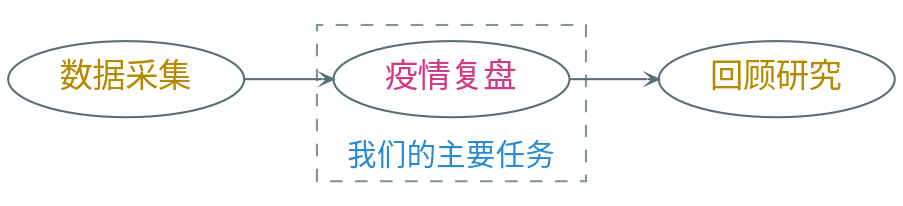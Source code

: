 digraph g {
    rankdir = LR
    graph [nodesep=0.4 ranksep=0.6]
    bgcolor="transparent"

    node [shape=ellipse color="#586e75" fontcolor="#b58900" fontsize=16 fontname="LXGW"]
    edge [arrowhead=vee color="#586e75" fontcolor="#268bd2" fontsize=16 fontname="LXGW" arrowsize=0.5]

    数据采集

    node [fontcolor="#d33682"]

    subgraph cluster_R {
        label="我们的主要任务"
        fontname="EBG,LXGW"
        fontcolor="#268bd2"
        color="#839496"
        style="dashed"
        labelloc="b"
        疫情复盘
    }

    node [shape=ellipse color="#586e75" fontcolor="#b58900"]

    数据采集 -> 疫情复盘 -> 回顾研究
}